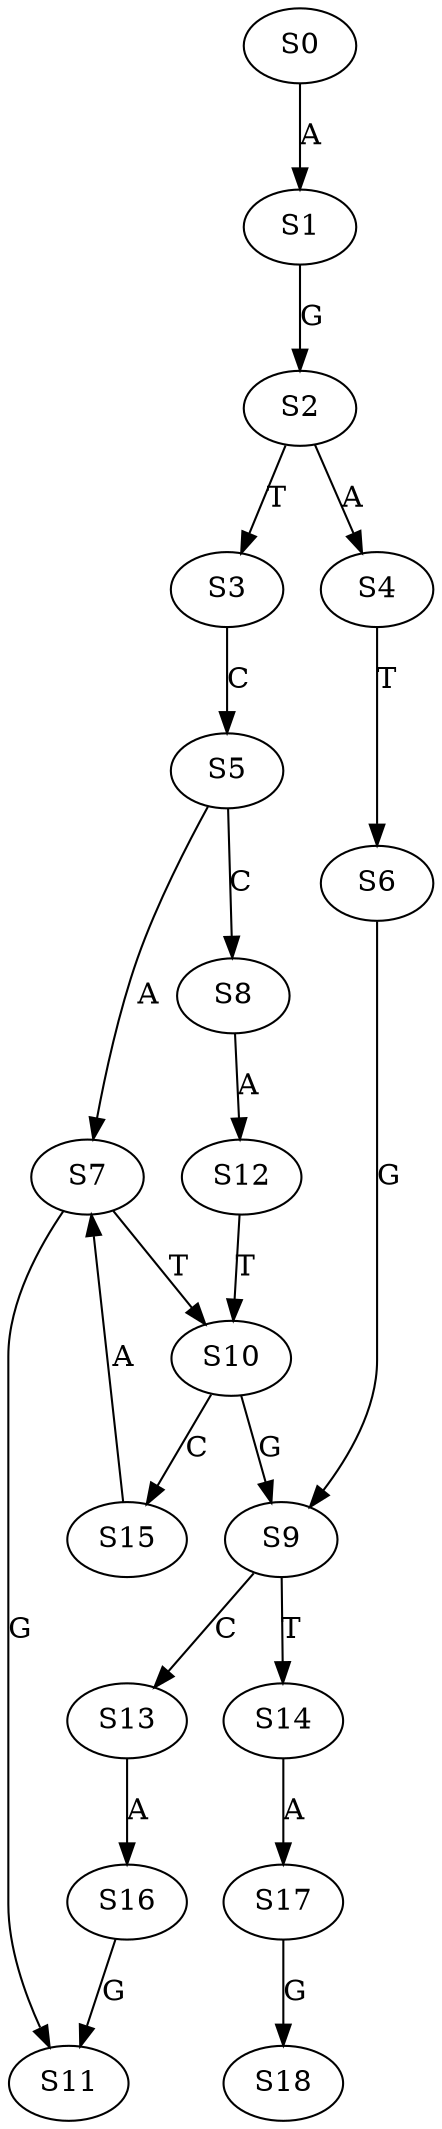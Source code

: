 strict digraph  {
	S0 -> S1 [ label = A ];
	S1 -> S2 [ label = G ];
	S2 -> S3 [ label = T ];
	S2 -> S4 [ label = A ];
	S3 -> S5 [ label = C ];
	S4 -> S6 [ label = T ];
	S5 -> S7 [ label = A ];
	S5 -> S8 [ label = C ];
	S6 -> S9 [ label = G ];
	S7 -> S10 [ label = T ];
	S7 -> S11 [ label = G ];
	S8 -> S12 [ label = A ];
	S9 -> S13 [ label = C ];
	S9 -> S14 [ label = T ];
	S10 -> S9 [ label = G ];
	S10 -> S15 [ label = C ];
	S12 -> S10 [ label = T ];
	S13 -> S16 [ label = A ];
	S14 -> S17 [ label = A ];
	S15 -> S7 [ label = A ];
	S16 -> S11 [ label = G ];
	S17 -> S18 [ label = G ];
}
